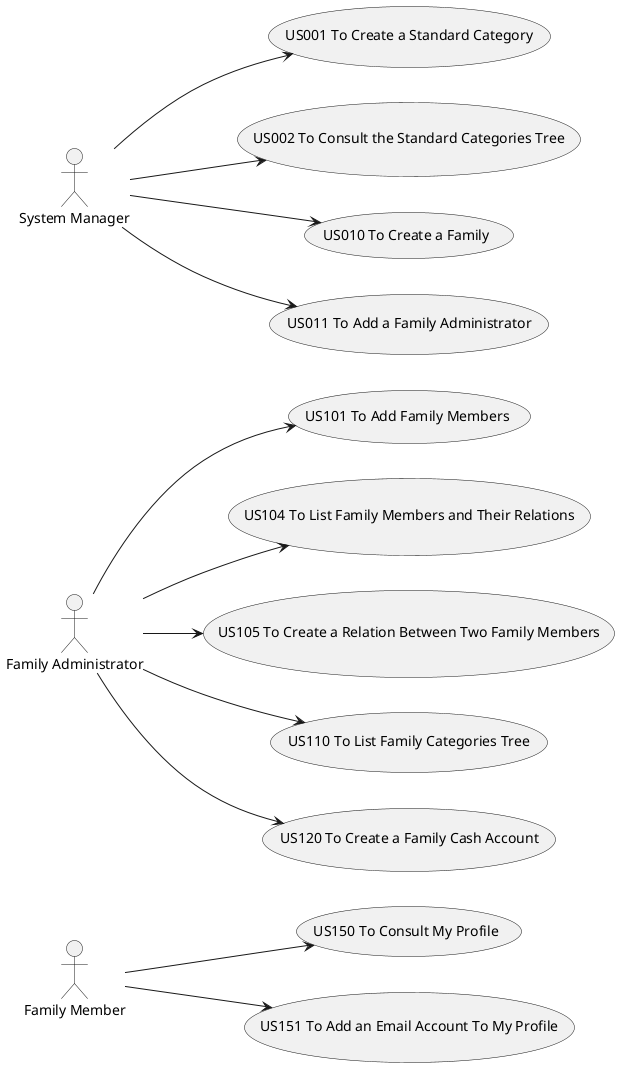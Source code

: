 @startuml

:Family Member: as famMem
:Family Administrator: as famAdmin
:System Manager: as sysMan

(US001 To Create a Standard Category) as (US001)
(US002 To Consult the Standard Categories Tree) as (US002)
(US010 To Create a Family) as (US010)
(US011 To Add a Family Administrator) as (US011)
(US101 To Add Family Members) as (US101)
(US104 To List Family Members and Their Relations) as (US104)
(US105 To Create a Relation Between Two Family Members) as (US105)
(US110 To List Family Categories Tree) as (US110)
(US120 To Create a Family Cash Account) as (US120)
(US150 To Consult My Profile) as (US150)
(US151 To Add an Email Account To My Profile) as (US151)

left to right direction
sysMan --> (US001)
sysMan --> (US002)
sysMan --> (US010)
sysMan --> (US011)

famAdmin --> (US101)
famAdmin --> (US104)
famAdmin --> (US105)
famAdmin --> (US110)
famAdmin --> (US120)

famMem --> (US150)
famMem --> (US151)

@enduml